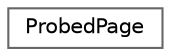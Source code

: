 digraph "Graphical Class Hierarchy"
{
 // LATEX_PDF_SIZE
  bgcolor="transparent";
  edge [fontname=Helvetica,fontsize=10,labelfontname=Helvetica,labelfontsize=10];
  node [fontname=Helvetica,fontsize=10,shape=box,height=0.2,width=0.4];
  rankdir="LR";
  Node0 [id="Node000000",label="ProbedPage",height=0.2,width=0.4,color="grey40", fillcolor="white", style="filled",URL="$struct_probed_page.html",tooltip=" "];
}
